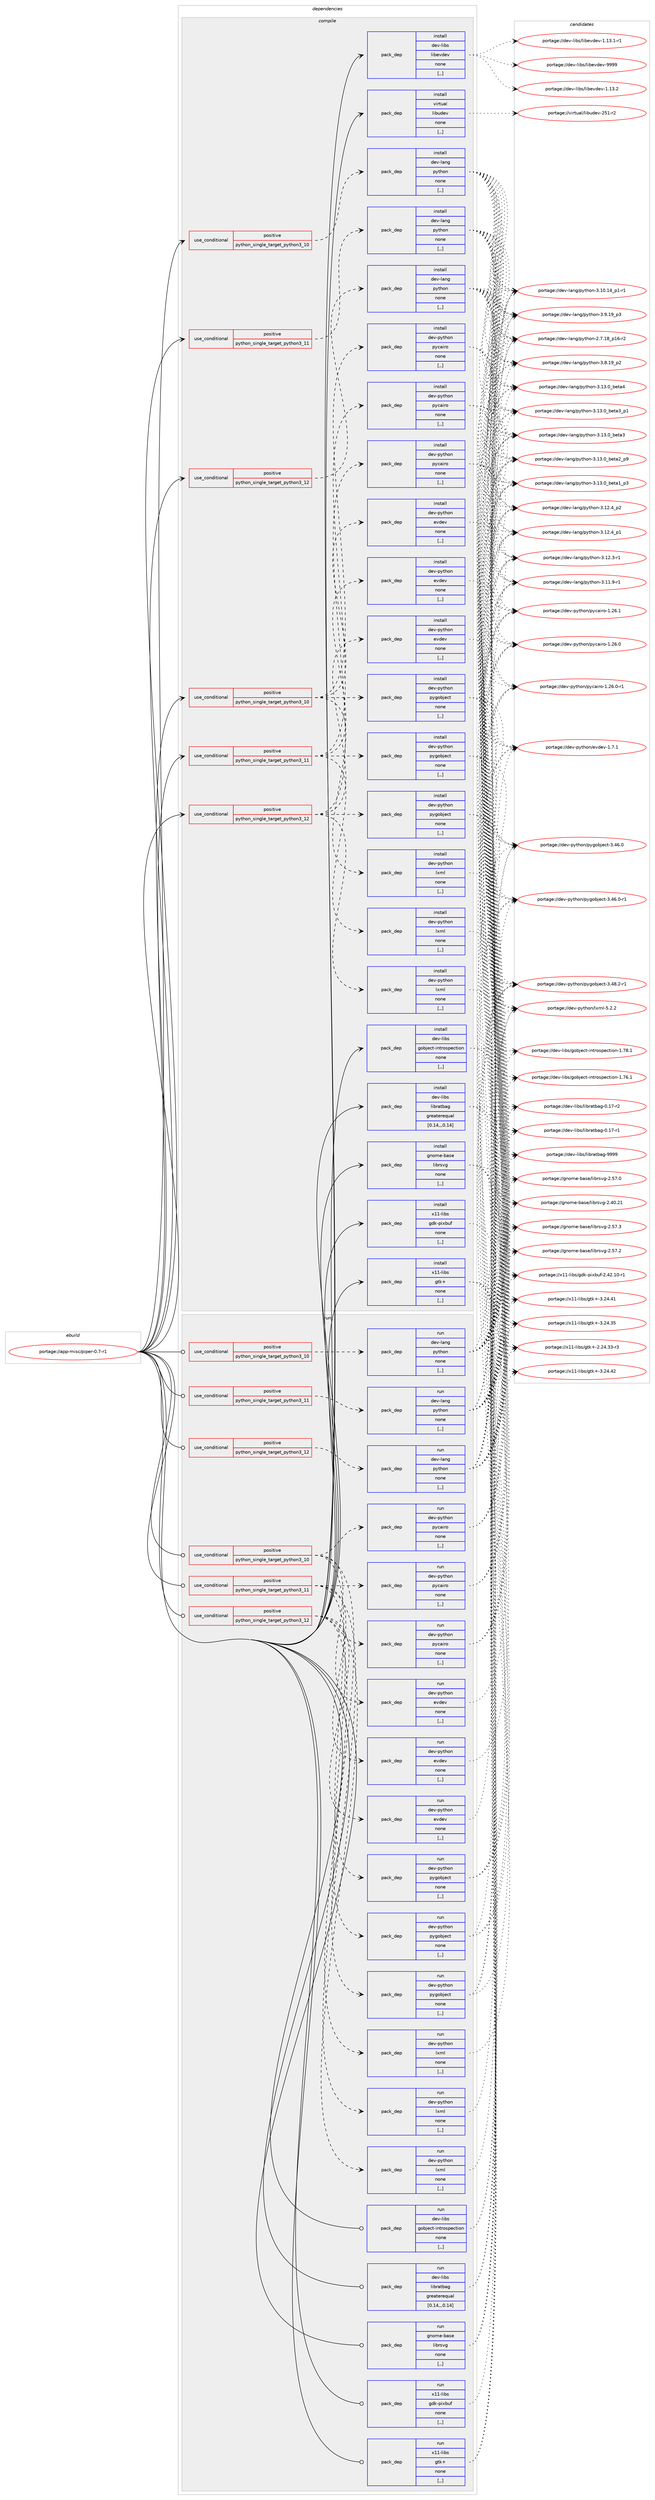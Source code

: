 digraph prolog {

# *************
# Graph options
# *************

newrank=true;
concentrate=true;
compound=true;
graph [rankdir=LR,fontname=Helvetica,fontsize=10,ranksep=1.5];#, ranksep=2.5, nodesep=0.2];
edge  [arrowhead=vee];
node  [fontname=Helvetica,fontsize=10];

# **********
# The ebuild
# **********

subgraph cluster_leftcol {
color=gray;
label=<<i>ebuild</i>>;
id [label="portage://app-misc/piper-0.7-r1", color=red, width=4, href="../app-misc/piper-0.7-r1.svg"];
}

# ****************
# The dependencies
# ****************

subgraph cluster_midcol {
color=gray;
label=<<i>dependencies</i>>;
subgraph cluster_compile {
fillcolor="#eeeeee";
style=filled;
label=<<i>compile</i>>;
subgraph cond12623 {
dependency43353 [label=<<TABLE BORDER="0" CELLBORDER="1" CELLSPACING="0" CELLPADDING="4"><TR><TD ROWSPAN="3" CELLPADDING="10">use_conditional</TD></TR><TR><TD>positive</TD></TR><TR><TD>python_single_target_python3_10</TD></TR></TABLE>>, shape=none, color=red];
subgraph pack30326 {
dependency43354 [label=<<TABLE BORDER="0" CELLBORDER="1" CELLSPACING="0" CELLPADDING="4" WIDTH="220"><TR><TD ROWSPAN="6" CELLPADDING="30">pack_dep</TD></TR><TR><TD WIDTH="110">install</TD></TR><TR><TD>dev-lang</TD></TR><TR><TD>python</TD></TR><TR><TD>none</TD></TR><TR><TD>[,,]</TD></TR></TABLE>>, shape=none, color=blue];
}
dependency43353:e -> dependency43354:w [weight=20,style="dashed",arrowhead="vee"];
}
id:e -> dependency43353:w [weight=20,style="solid",arrowhead="vee"];
subgraph cond12624 {
dependency43355 [label=<<TABLE BORDER="0" CELLBORDER="1" CELLSPACING="0" CELLPADDING="4"><TR><TD ROWSPAN="3" CELLPADDING="10">use_conditional</TD></TR><TR><TD>positive</TD></TR><TR><TD>python_single_target_python3_10</TD></TR></TABLE>>, shape=none, color=red];
subgraph pack30327 {
dependency43356 [label=<<TABLE BORDER="0" CELLBORDER="1" CELLSPACING="0" CELLPADDING="4" WIDTH="220"><TR><TD ROWSPAN="6" CELLPADDING="30">pack_dep</TD></TR><TR><TD WIDTH="110">install</TD></TR><TR><TD>dev-python</TD></TR><TR><TD>evdev</TD></TR><TR><TD>none</TD></TR><TR><TD>[,,]</TD></TR></TABLE>>, shape=none, color=blue];
}
dependency43355:e -> dependency43356:w [weight=20,style="dashed",arrowhead="vee"];
subgraph pack30328 {
dependency43357 [label=<<TABLE BORDER="0" CELLBORDER="1" CELLSPACING="0" CELLPADDING="4" WIDTH="220"><TR><TD ROWSPAN="6" CELLPADDING="30">pack_dep</TD></TR><TR><TD WIDTH="110">install</TD></TR><TR><TD>dev-python</TD></TR><TR><TD>lxml</TD></TR><TR><TD>none</TD></TR><TR><TD>[,,]</TD></TR></TABLE>>, shape=none, color=blue];
}
dependency43355:e -> dependency43357:w [weight=20,style="dashed",arrowhead="vee"];
subgraph pack30329 {
dependency43358 [label=<<TABLE BORDER="0" CELLBORDER="1" CELLSPACING="0" CELLPADDING="4" WIDTH="220"><TR><TD ROWSPAN="6" CELLPADDING="30">pack_dep</TD></TR><TR><TD WIDTH="110">install</TD></TR><TR><TD>dev-python</TD></TR><TR><TD>pycairo</TD></TR><TR><TD>none</TD></TR><TR><TD>[,,]</TD></TR></TABLE>>, shape=none, color=blue];
}
dependency43355:e -> dependency43358:w [weight=20,style="dashed",arrowhead="vee"];
subgraph pack30330 {
dependency43359 [label=<<TABLE BORDER="0" CELLBORDER="1" CELLSPACING="0" CELLPADDING="4" WIDTH="220"><TR><TD ROWSPAN="6" CELLPADDING="30">pack_dep</TD></TR><TR><TD WIDTH="110">install</TD></TR><TR><TD>dev-python</TD></TR><TR><TD>pygobject</TD></TR><TR><TD>none</TD></TR><TR><TD>[,,]</TD></TR></TABLE>>, shape=none, color=blue];
}
dependency43355:e -> dependency43359:w [weight=20,style="dashed",arrowhead="vee"];
}
id:e -> dependency43355:w [weight=20,style="solid",arrowhead="vee"];
subgraph cond12625 {
dependency43360 [label=<<TABLE BORDER="0" CELLBORDER="1" CELLSPACING="0" CELLPADDING="4"><TR><TD ROWSPAN="3" CELLPADDING="10">use_conditional</TD></TR><TR><TD>positive</TD></TR><TR><TD>python_single_target_python3_11</TD></TR></TABLE>>, shape=none, color=red];
subgraph pack30331 {
dependency43361 [label=<<TABLE BORDER="0" CELLBORDER="1" CELLSPACING="0" CELLPADDING="4" WIDTH="220"><TR><TD ROWSPAN="6" CELLPADDING="30">pack_dep</TD></TR><TR><TD WIDTH="110">install</TD></TR><TR><TD>dev-lang</TD></TR><TR><TD>python</TD></TR><TR><TD>none</TD></TR><TR><TD>[,,]</TD></TR></TABLE>>, shape=none, color=blue];
}
dependency43360:e -> dependency43361:w [weight=20,style="dashed",arrowhead="vee"];
}
id:e -> dependency43360:w [weight=20,style="solid",arrowhead="vee"];
subgraph cond12626 {
dependency43362 [label=<<TABLE BORDER="0" CELLBORDER="1" CELLSPACING="0" CELLPADDING="4"><TR><TD ROWSPAN="3" CELLPADDING="10">use_conditional</TD></TR><TR><TD>positive</TD></TR><TR><TD>python_single_target_python3_11</TD></TR></TABLE>>, shape=none, color=red];
subgraph pack30332 {
dependency43363 [label=<<TABLE BORDER="0" CELLBORDER="1" CELLSPACING="0" CELLPADDING="4" WIDTH="220"><TR><TD ROWSPAN="6" CELLPADDING="30">pack_dep</TD></TR><TR><TD WIDTH="110">install</TD></TR><TR><TD>dev-python</TD></TR><TR><TD>evdev</TD></TR><TR><TD>none</TD></TR><TR><TD>[,,]</TD></TR></TABLE>>, shape=none, color=blue];
}
dependency43362:e -> dependency43363:w [weight=20,style="dashed",arrowhead="vee"];
subgraph pack30333 {
dependency43364 [label=<<TABLE BORDER="0" CELLBORDER="1" CELLSPACING="0" CELLPADDING="4" WIDTH="220"><TR><TD ROWSPAN="6" CELLPADDING="30">pack_dep</TD></TR><TR><TD WIDTH="110">install</TD></TR><TR><TD>dev-python</TD></TR><TR><TD>lxml</TD></TR><TR><TD>none</TD></TR><TR><TD>[,,]</TD></TR></TABLE>>, shape=none, color=blue];
}
dependency43362:e -> dependency43364:w [weight=20,style="dashed",arrowhead="vee"];
subgraph pack30334 {
dependency43365 [label=<<TABLE BORDER="0" CELLBORDER="1" CELLSPACING="0" CELLPADDING="4" WIDTH="220"><TR><TD ROWSPAN="6" CELLPADDING="30">pack_dep</TD></TR><TR><TD WIDTH="110">install</TD></TR><TR><TD>dev-python</TD></TR><TR><TD>pycairo</TD></TR><TR><TD>none</TD></TR><TR><TD>[,,]</TD></TR></TABLE>>, shape=none, color=blue];
}
dependency43362:e -> dependency43365:w [weight=20,style="dashed",arrowhead="vee"];
subgraph pack30335 {
dependency43366 [label=<<TABLE BORDER="0" CELLBORDER="1" CELLSPACING="0" CELLPADDING="4" WIDTH="220"><TR><TD ROWSPAN="6" CELLPADDING="30">pack_dep</TD></TR><TR><TD WIDTH="110">install</TD></TR><TR><TD>dev-python</TD></TR><TR><TD>pygobject</TD></TR><TR><TD>none</TD></TR><TR><TD>[,,]</TD></TR></TABLE>>, shape=none, color=blue];
}
dependency43362:e -> dependency43366:w [weight=20,style="dashed",arrowhead="vee"];
}
id:e -> dependency43362:w [weight=20,style="solid",arrowhead="vee"];
subgraph cond12627 {
dependency43367 [label=<<TABLE BORDER="0" CELLBORDER="1" CELLSPACING="0" CELLPADDING="4"><TR><TD ROWSPAN="3" CELLPADDING="10">use_conditional</TD></TR><TR><TD>positive</TD></TR><TR><TD>python_single_target_python3_12</TD></TR></TABLE>>, shape=none, color=red];
subgraph pack30336 {
dependency43368 [label=<<TABLE BORDER="0" CELLBORDER="1" CELLSPACING="0" CELLPADDING="4" WIDTH="220"><TR><TD ROWSPAN="6" CELLPADDING="30">pack_dep</TD></TR><TR><TD WIDTH="110">install</TD></TR><TR><TD>dev-lang</TD></TR><TR><TD>python</TD></TR><TR><TD>none</TD></TR><TR><TD>[,,]</TD></TR></TABLE>>, shape=none, color=blue];
}
dependency43367:e -> dependency43368:w [weight=20,style="dashed",arrowhead="vee"];
}
id:e -> dependency43367:w [weight=20,style="solid",arrowhead="vee"];
subgraph cond12628 {
dependency43369 [label=<<TABLE BORDER="0" CELLBORDER="1" CELLSPACING="0" CELLPADDING="4"><TR><TD ROWSPAN="3" CELLPADDING="10">use_conditional</TD></TR><TR><TD>positive</TD></TR><TR><TD>python_single_target_python3_12</TD></TR></TABLE>>, shape=none, color=red];
subgraph pack30337 {
dependency43370 [label=<<TABLE BORDER="0" CELLBORDER="1" CELLSPACING="0" CELLPADDING="4" WIDTH="220"><TR><TD ROWSPAN="6" CELLPADDING="30">pack_dep</TD></TR><TR><TD WIDTH="110">install</TD></TR><TR><TD>dev-python</TD></TR><TR><TD>evdev</TD></TR><TR><TD>none</TD></TR><TR><TD>[,,]</TD></TR></TABLE>>, shape=none, color=blue];
}
dependency43369:e -> dependency43370:w [weight=20,style="dashed",arrowhead="vee"];
subgraph pack30338 {
dependency43371 [label=<<TABLE BORDER="0" CELLBORDER="1" CELLSPACING="0" CELLPADDING="4" WIDTH="220"><TR><TD ROWSPAN="6" CELLPADDING="30">pack_dep</TD></TR><TR><TD WIDTH="110">install</TD></TR><TR><TD>dev-python</TD></TR><TR><TD>lxml</TD></TR><TR><TD>none</TD></TR><TR><TD>[,,]</TD></TR></TABLE>>, shape=none, color=blue];
}
dependency43369:e -> dependency43371:w [weight=20,style="dashed",arrowhead="vee"];
subgraph pack30339 {
dependency43372 [label=<<TABLE BORDER="0" CELLBORDER="1" CELLSPACING="0" CELLPADDING="4" WIDTH="220"><TR><TD ROWSPAN="6" CELLPADDING="30">pack_dep</TD></TR><TR><TD WIDTH="110">install</TD></TR><TR><TD>dev-python</TD></TR><TR><TD>pycairo</TD></TR><TR><TD>none</TD></TR><TR><TD>[,,]</TD></TR></TABLE>>, shape=none, color=blue];
}
dependency43369:e -> dependency43372:w [weight=20,style="dashed",arrowhead="vee"];
subgraph pack30340 {
dependency43373 [label=<<TABLE BORDER="0" CELLBORDER="1" CELLSPACING="0" CELLPADDING="4" WIDTH="220"><TR><TD ROWSPAN="6" CELLPADDING="30">pack_dep</TD></TR><TR><TD WIDTH="110">install</TD></TR><TR><TD>dev-python</TD></TR><TR><TD>pygobject</TD></TR><TR><TD>none</TD></TR><TR><TD>[,,]</TD></TR></TABLE>>, shape=none, color=blue];
}
dependency43369:e -> dependency43373:w [weight=20,style="dashed",arrowhead="vee"];
}
id:e -> dependency43369:w [weight=20,style="solid",arrowhead="vee"];
subgraph pack30341 {
dependency43374 [label=<<TABLE BORDER="0" CELLBORDER="1" CELLSPACING="0" CELLPADDING="4" WIDTH="220"><TR><TD ROWSPAN="6" CELLPADDING="30">pack_dep</TD></TR><TR><TD WIDTH="110">install</TD></TR><TR><TD>dev-libs</TD></TR><TR><TD>gobject-introspection</TD></TR><TR><TD>none</TD></TR><TR><TD>[,,]</TD></TR></TABLE>>, shape=none, color=blue];
}
id:e -> dependency43374:w [weight=20,style="solid",arrowhead="vee"];
subgraph pack30342 {
dependency43375 [label=<<TABLE BORDER="0" CELLBORDER="1" CELLSPACING="0" CELLPADDING="4" WIDTH="220"><TR><TD ROWSPAN="6" CELLPADDING="30">pack_dep</TD></TR><TR><TD WIDTH="110">install</TD></TR><TR><TD>dev-libs</TD></TR><TR><TD>libevdev</TD></TR><TR><TD>none</TD></TR><TR><TD>[,,]</TD></TR></TABLE>>, shape=none, color=blue];
}
id:e -> dependency43375:w [weight=20,style="solid",arrowhead="vee"];
subgraph pack30343 {
dependency43376 [label=<<TABLE BORDER="0" CELLBORDER="1" CELLSPACING="0" CELLPADDING="4" WIDTH="220"><TR><TD ROWSPAN="6" CELLPADDING="30">pack_dep</TD></TR><TR><TD WIDTH="110">install</TD></TR><TR><TD>dev-libs</TD></TR><TR><TD>libratbag</TD></TR><TR><TD>greaterequal</TD></TR><TR><TD>[0.14,,,0.14]</TD></TR></TABLE>>, shape=none, color=blue];
}
id:e -> dependency43376:w [weight=20,style="solid",arrowhead="vee"];
subgraph pack30344 {
dependency43377 [label=<<TABLE BORDER="0" CELLBORDER="1" CELLSPACING="0" CELLPADDING="4" WIDTH="220"><TR><TD ROWSPAN="6" CELLPADDING="30">pack_dep</TD></TR><TR><TD WIDTH="110">install</TD></TR><TR><TD>gnome-base</TD></TR><TR><TD>librsvg</TD></TR><TR><TD>none</TD></TR><TR><TD>[,,]</TD></TR></TABLE>>, shape=none, color=blue];
}
id:e -> dependency43377:w [weight=20,style="solid",arrowhead="vee"];
subgraph pack30345 {
dependency43378 [label=<<TABLE BORDER="0" CELLBORDER="1" CELLSPACING="0" CELLPADDING="4" WIDTH="220"><TR><TD ROWSPAN="6" CELLPADDING="30">pack_dep</TD></TR><TR><TD WIDTH="110">install</TD></TR><TR><TD>virtual</TD></TR><TR><TD>libudev</TD></TR><TR><TD>none</TD></TR><TR><TD>[,,]</TD></TR></TABLE>>, shape=none, color=blue];
}
id:e -> dependency43378:w [weight=20,style="solid",arrowhead="vee"];
subgraph pack30346 {
dependency43379 [label=<<TABLE BORDER="0" CELLBORDER="1" CELLSPACING="0" CELLPADDING="4" WIDTH="220"><TR><TD ROWSPAN="6" CELLPADDING="30">pack_dep</TD></TR><TR><TD WIDTH="110">install</TD></TR><TR><TD>x11-libs</TD></TR><TR><TD>gdk-pixbuf</TD></TR><TR><TD>none</TD></TR><TR><TD>[,,]</TD></TR></TABLE>>, shape=none, color=blue];
}
id:e -> dependency43379:w [weight=20,style="solid",arrowhead="vee"];
subgraph pack30347 {
dependency43380 [label=<<TABLE BORDER="0" CELLBORDER="1" CELLSPACING="0" CELLPADDING="4" WIDTH="220"><TR><TD ROWSPAN="6" CELLPADDING="30">pack_dep</TD></TR><TR><TD WIDTH="110">install</TD></TR><TR><TD>x11-libs</TD></TR><TR><TD>gtk+</TD></TR><TR><TD>none</TD></TR><TR><TD>[,,]</TD></TR></TABLE>>, shape=none, color=blue];
}
id:e -> dependency43380:w [weight=20,style="solid",arrowhead="vee"];
}
subgraph cluster_compileandrun {
fillcolor="#eeeeee";
style=filled;
label=<<i>compile and run</i>>;
}
subgraph cluster_run {
fillcolor="#eeeeee";
style=filled;
label=<<i>run</i>>;
subgraph cond12629 {
dependency43381 [label=<<TABLE BORDER="0" CELLBORDER="1" CELLSPACING="0" CELLPADDING="4"><TR><TD ROWSPAN="3" CELLPADDING="10">use_conditional</TD></TR><TR><TD>positive</TD></TR><TR><TD>python_single_target_python3_10</TD></TR></TABLE>>, shape=none, color=red];
subgraph pack30348 {
dependency43382 [label=<<TABLE BORDER="0" CELLBORDER="1" CELLSPACING="0" CELLPADDING="4" WIDTH="220"><TR><TD ROWSPAN="6" CELLPADDING="30">pack_dep</TD></TR><TR><TD WIDTH="110">run</TD></TR><TR><TD>dev-lang</TD></TR><TR><TD>python</TD></TR><TR><TD>none</TD></TR><TR><TD>[,,]</TD></TR></TABLE>>, shape=none, color=blue];
}
dependency43381:e -> dependency43382:w [weight=20,style="dashed",arrowhead="vee"];
}
id:e -> dependency43381:w [weight=20,style="solid",arrowhead="odot"];
subgraph cond12630 {
dependency43383 [label=<<TABLE BORDER="0" CELLBORDER="1" CELLSPACING="0" CELLPADDING="4"><TR><TD ROWSPAN="3" CELLPADDING="10">use_conditional</TD></TR><TR><TD>positive</TD></TR><TR><TD>python_single_target_python3_10</TD></TR></TABLE>>, shape=none, color=red];
subgraph pack30349 {
dependency43384 [label=<<TABLE BORDER="0" CELLBORDER="1" CELLSPACING="0" CELLPADDING="4" WIDTH="220"><TR><TD ROWSPAN="6" CELLPADDING="30">pack_dep</TD></TR><TR><TD WIDTH="110">run</TD></TR><TR><TD>dev-python</TD></TR><TR><TD>evdev</TD></TR><TR><TD>none</TD></TR><TR><TD>[,,]</TD></TR></TABLE>>, shape=none, color=blue];
}
dependency43383:e -> dependency43384:w [weight=20,style="dashed",arrowhead="vee"];
subgraph pack30350 {
dependency43385 [label=<<TABLE BORDER="0" CELLBORDER="1" CELLSPACING="0" CELLPADDING="4" WIDTH="220"><TR><TD ROWSPAN="6" CELLPADDING="30">pack_dep</TD></TR><TR><TD WIDTH="110">run</TD></TR><TR><TD>dev-python</TD></TR><TR><TD>lxml</TD></TR><TR><TD>none</TD></TR><TR><TD>[,,]</TD></TR></TABLE>>, shape=none, color=blue];
}
dependency43383:e -> dependency43385:w [weight=20,style="dashed",arrowhead="vee"];
subgraph pack30351 {
dependency43386 [label=<<TABLE BORDER="0" CELLBORDER="1" CELLSPACING="0" CELLPADDING="4" WIDTH="220"><TR><TD ROWSPAN="6" CELLPADDING="30">pack_dep</TD></TR><TR><TD WIDTH="110">run</TD></TR><TR><TD>dev-python</TD></TR><TR><TD>pycairo</TD></TR><TR><TD>none</TD></TR><TR><TD>[,,]</TD></TR></TABLE>>, shape=none, color=blue];
}
dependency43383:e -> dependency43386:w [weight=20,style="dashed",arrowhead="vee"];
subgraph pack30352 {
dependency43387 [label=<<TABLE BORDER="0" CELLBORDER="1" CELLSPACING="0" CELLPADDING="4" WIDTH="220"><TR><TD ROWSPAN="6" CELLPADDING="30">pack_dep</TD></TR><TR><TD WIDTH="110">run</TD></TR><TR><TD>dev-python</TD></TR><TR><TD>pygobject</TD></TR><TR><TD>none</TD></TR><TR><TD>[,,]</TD></TR></TABLE>>, shape=none, color=blue];
}
dependency43383:e -> dependency43387:w [weight=20,style="dashed",arrowhead="vee"];
}
id:e -> dependency43383:w [weight=20,style="solid",arrowhead="odot"];
subgraph cond12631 {
dependency43388 [label=<<TABLE BORDER="0" CELLBORDER="1" CELLSPACING="0" CELLPADDING="4"><TR><TD ROWSPAN="3" CELLPADDING="10">use_conditional</TD></TR><TR><TD>positive</TD></TR><TR><TD>python_single_target_python3_11</TD></TR></TABLE>>, shape=none, color=red];
subgraph pack30353 {
dependency43389 [label=<<TABLE BORDER="0" CELLBORDER="1" CELLSPACING="0" CELLPADDING="4" WIDTH="220"><TR><TD ROWSPAN="6" CELLPADDING="30">pack_dep</TD></TR><TR><TD WIDTH="110">run</TD></TR><TR><TD>dev-lang</TD></TR><TR><TD>python</TD></TR><TR><TD>none</TD></TR><TR><TD>[,,]</TD></TR></TABLE>>, shape=none, color=blue];
}
dependency43388:e -> dependency43389:w [weight=20,style="dashed",arrowhead="vee"];
}
id:e -> dependency43388:w [weight=20,style="solid",arrowhead="odot"];
subgraph cond12632 {
dependency43390 [label=<<TABLE BORDER="0" CELLBORDER="1" CELLSPACING="0" CELLPADDING="4"><TR><TD ROWSPAN="3" CELLPADDING="10">use_conditional</TD></TR><TR><TD>positive</TD></TR><TR><TD>python_single_target_python3_11</TD></TR></TABLE>>, shape=none, color=red];
subgraph pack30354 {
dependency43391 [label=<<TABLE BORDER="0" CELLBORDER="1" CELLSPACING="0" CELLPADDING="4" WIDTH="220"><TR><TD ROWSPAN="6" CELLPADDING="30">pack_dep</TD></TR><TR><TD WIDTH="110">run</TD></TR><TR><TD>dev-python</TD></TR><TR><TD>evdev</TD></TR><TR><TD>none</TD></TR><TR><TD>[,,]</TD></TR></TABLE>>, shape=none, color=blue];
}
dependency43390:e -> dependency43391:w [weight=20,style="dashed",arrowhead="vee"];
subgraph pack30355 {
dependency43392 [label=<<TABLE BORDER="0" CELLBORDER="1" CELLSPACING="0" CELLPADDING="4" WIDTH="220"><TR><TD ROWSPAN="6" CELLPADDING="30">pack_dep</TD></TR><TR><TD WIDTH="110">run</TD></TR><TR><TD>dev-python</TD></TR><TR><TD>lxml</TD></TR><TR><TD>none</TD></TR><TR><TD>[,,]</TD></TR></TABLE>>, shape=none, color=blue];
}
dependency43390:e -> dependency43392:w [weight=20,style="dashed",arrowhead="vee"];
subgraph pack30356 {
dependency43393 [label=<<TABLE BORDER="0" CELLBORDER="1" CELLSPACING="0" CELLPADDING="4" WIDTH="220"><TR><TD ROWSPAN="6" CELLPADDING="30">pack_dep</TD></TR><TR><TD WIDTH="110">run</TD></TR><TR><TD>dev-python</TD></TR><TR><TD>pycairo</TD></TR><TR><TD>none</TD></TR><TR><TD>[,,]</TD></TR></TABLE>>, shape=none, color=blue];
}
dependency43390:e -> dependency43393:w [weight=20,style="dashed",arrowhead="vee"];
subgraph pack30357 {
dependency43394 [label=<<TABLE BORDER="0" CELLBORDER="1" CELLSPACING="0" CELLPADDING="4" WIDTH="220"><TR><TD ROWSPAN="6" CELLPADDING="30">pack_dep</TD></TR><TR><TD WIDTH="110">run</TD></TR><TR><TD>dev-python</TD></TR><TR><TD>pygobject</TD></TR><TR><TD>none</TD></TR><TR><TD>[,,]</TD></TR></TABLE>>, shape=none, color=blue];
}
dependency43390:e -> dependency43394:w [weight=20,style="dashed",arrowhead="vee"];
}
id:e -> dependency43390:w [weight=20,style="solid",arrowhead="odot"];
subgraph cond12633 {
dependency43395 [label=<<TABLE BORDER="0" CELLBORDER="1" CELLSPACING="0" CELLPADDING="4"><TR><TD ROWSPAN="3" CELLPADDING="10">use_conditional</TD></TR><TR><TD>positive</TD></TR><TR><TD>python_single_target_python3_12</TD></TR></TABLE>>, shape=none, color=red];
subgraph pack30358 {
dependency43396 [label=<<TABLE BORDER="0" CELLBORDER="1" CELLSPACING="0" CELLPADDING="4" WIDTH="220"><TR><TD ROWSPAN="6" CELLPADDING="30">pack_dep</TD></TR><TR><TD WIDTH="110">run</TD></TR><TR><TD>dev-lang</TD></TR><TR><TD>python</TD></TR><TR><TD>none</TD></TR><TR><TD>[,,]</TD></TR></TABLE>>, shape=none, color=blue];
}
dependency43395:e -> dependency43396:w [weight=20,style="dashed",arrowhead="vee"];
}
id:e -> dependency43395:w [weight=20,style="solid",arrowhead="odot"];
subgraph cond12634 {
dependency43397 [label=<<TABLE BORDER="0" CELLBORDER="1" CELLSPACING="0" CELLPADDING="4"><TR><TD ROWSPAN="3" CELLPADDING="10">use_conditional</TD></TR><TR><TD>positive</TD></TR><TR><TD>python_single_target_python3_12</TD></TR></TABLE>>, shape=none, color=red];
subgraph pack30359 {
dependency43398 [label=<<TABLE BORDER="0" CELLBORDER="1" CELLSPACING="0" CELLPADDING="4" WIDTH="220"><TR><TD ROWSPAN="6" CELLPADDING="30">pack_dep</TD></TR><TR><TD WIDTH="110">run</TD></TR><TR><TD>dev-python</TD></TR><TR><TD>evdev</TD></TR><TR><TD>none</TD></TR><TR><TD>[,,]</TD></TR></TABLE>>, shape=none, color=blue];
}
dependency43397:e -> dependency43398:w [weight=20,style="dashed",arrowhead="vee"];
subgraph pack30360 {
dependency43399 [label=<<TABLE BORDER="0" CELLBORDER="1" CELLSPACING="0" CELLPADDING="4" WIDTH="220"><TR><TD ROWSPAN="6" CELLPADDING="30">pack_dep</TD></TR><TR><TD WIDTH="110">run</TD></TR><TR><TD>dev-python</TD></TR><TR><TD>lxml</TD></TR><TR><TD>none</TD></TR><TR><TD>[,,]</TD></TR></TABLE>>, shape=none, color=blue];
}
dependency43397:e -> dependency43399:w [weight=20,style="dashed",arrowhead="vee"];
subgraph pack30361 {
dependency43400 [label=<<TABLE BORDER="0" CELLBORDER="1" CELLSPACING="0" CELLPADDING="4" WIDTH="220"><TR><TD ROWSPAN="6" CELLPADDING="30">pack_dep</TD></TR><TR><TD WIDTH="110">run</TD></TR><TR><TD>dev-python</TD></TR><TR><TD>pycairo</TD></TR><TR><TD>none</TD></TR><TR><TD>[,,]</TD></TR></TABLE>>, shape=none, color=blue];
}
dependency43397:e -> dependency43400:w [weight=20,style="dashed",arrowhead="vee"];
subgraph pack30362 {
dependency43401 [label=<<TABLE BORDER="0" CELLBORDER="1" CELLSPACING="0" CELLPADDING="4" WIDTH="220"><TR><TD ROWSPAN="6" CELLPADDING="30">pack_dep</TD></TR><TR><TD WIDTH="110">run</TD></TR><TR><TD>dev-python</TD></TR><TR><TD>pygobject</TD></TR><TR><TD>none</TD></TR><TR><TD>[,,]</TD></TR></TABLE>>, shape=none, color=blue];
}
dependency43397:e -> dependency43401:w [weight=20,style="dashed",arrowhead="vee"];
}
id:e -> dependency43397:w [weight=20,style="solid",arrowhead="odot"];
subgraph pack30363 {
dependency43402 [label=<<TABLE BORDER="0" CELLBORDER="1" CELLSPACING="0" CELLPADDING="4" WIDTH="220"><TR><TD ROWSPAN="6" CELLPADDING="30">pack_dep</TD></TR><TR><TD WIDTH="110">run</TD></TR><TR><TD>dev-libs</TD></TR><TR><TD>gobject-introspection</TD></TR><TR><TD>none</TD></TR><TR><TD>[,,]</TD></TR></TABLE>>, shape=none, color=blue];
}
id:e -> dependency43402:w [weight=20,style="solid",arrowhead="odot"];
subgraph pack30364 {
dependency43403 [label=<<TABLE BORDER="0" CELLBORDER="1" CELLSPACING="0" CELLPADDING="4" WIDTH="220"><TR><TD ROWSPAN="6" CELLPADDING="30">pack_dep</TD></TR><TR><TD WIDTH="110">run</TD></TR><TR><TD>dev-libs</TD></TR><TR><TD>libratbag</TD></TR><TR><TD>greaterequal</TD></TR><TR><TD>[0.14,,,0.14]</TD></TR></TABLE>>, shape=none, color=blue];
}
id:e -> dependency43403:w [weight=20,style="solid",arrowhead="odot"];
subgraph pack30365 {
dependency43404 [label=<<TABLE BORDER="0" CELLBORDER="1" CELLSPACING="0" CELLPADDING="4" WIDTH="220"><TR><TD ROWSPAN="6" CELLPADDING="30">pack_dep</TD></TR><TR><TD WIDTH="110">run</TD></TR><TR><TD>gnome-base</TD></TR><TR><TD>librsvg</TD></TR><TR><TD>none</TD></TR><TR><TD>[,,]</TD></TR></TABLE>>, shape=none, color=blue];
}
id:e -> dependency43404:w [weight=20,style="solid",arrowhead="odot"];
subgraph pack30366 {
dependency43405 [label=<<TABLE BORDER="0" CELLBORDER="1" CELLSPACING="0" CELLPADDING="4" WIDTH="220"><TR><TD ROWSPAN="6" CELLPADDING="30">pack_dep</TD></TR><TR><TD WIDTH="110">run</TD></TR><TR><TD>x11-libs</TD></TR><TR><TD>gdk-pixbuf</TD></TR><TR><TD>none</TD></TR><TR><TD>[,,]</TD></TR></TABLE>>, shape=none, color=blue];
}
id:e -> dependency43405:w [weight=20,style="solid",arrowhead="odot"];
subgraph pack30367 {
dependency43406 [label=<<TABLE BORDER="0" CELLBORDER="1" CELLSPACING="0" CELLPADDING="4" WIDTH="220"><TR><TD ROWSPAN="6" CELLPADDING="30">pack_dep</TD></TR><TR><TD WIDTH="110">run</TD></TR><TR><TD>x11-libs</TD></TR><TR><TD>gtk+</TD></TR><TR><TD>none</TD></TR><TR><TD>[,,]</TD></TR></TABLE>>, shape=none, color=blue];
}
id:e -> dependency43406:w [weight=20,style="solid",arrowhead="odot"];
}
}

# **************
# The candidates
# **************

subgraph cluster_choices {
rank=same;
color=gray;
label=<<i>candidates</i>>;

subgraph choice30326 {
color=black;
nodesep=1;
choice1001011184510897110103471121211161041111104551464951464895981011169752 [label="portage://dev-lang/python-3.13.0_beta4", color=red, width=4,href="../dev-lang/python-3.13.0_beta4.svg"];
choice10010111845108971101034711212111610411111045514649514648959810111697519511249 [label="portage://dev-lang/python-3.13.0_beta3_p1", color=red, width=4,href="../dev-lang/python-3.13.0_beta3_p1.svg"];
choice1001011184510897110103471121211161041111104551464951464895981011169751 [label="portage://dev-lang/python-3.13.0_beta3", color=red, width=4,href="../dev-lang/python-3.13.0_beta3.svg"];
choice10010111845108971101034711212111610411111045514649514648959810111697509511257 [label="portage://dev-lang/python-3.13.0_beta2_p9", color=red, width=4,href="../dev-lang/python-3.13.0_beta2_p9.svg"];
choice10010111845108971101034711212111610411111045514649514648959810111697499511251 [label="portage://dev-lang/python-3.13.0_beta1_p3", color=red, width=4,href="../dev-lang/python-3.13.0_beta1_p3.svg"];
choice100101118451089711010347112121116104111110455146495046529511250 [label="portage://dev-lang/python-3.12.4_p2", color=red, width=4,href="../dev-lang/python-3.12.4_p2.svg"];
choice100101118451089711010347112121116104111110455146495046529511249 [label="portage://dev-lang/python-3.12.4_p1", color=red, width=4,href="../dev-lang/python-3.12.4_p1.svg"];
choice100101118451089711010347112121116104111110455146495046514511449 [label="portage://dev-lang/python-3.12.3-r1", color=red, width=4,href="../dev-lang/python-3.12.3-r1.svg"];
choice100101118451089711010347112121116104111110455146494946574511449 [label="portage://dev-lang/python-3.11.9-r1", color=red, width=4,href="../dev-lang/python-3.11.9-r1.svg"];
choice100101118451089711010347112121116104111110455146494846495295112494511449 [label="portage://dev-lang/python-3.10.14_p1-r1", color=red, width=4,href="../dev-lang/python-3.10.14_p1-r1.svg"];
choice100101118451089711010347112121116104111110455146574649579511251 [label="portage://dev-lang/python-3.9.19_p3", color=red, width=4,href="../dev-lang/python-3.9.19_p3.svg"];
choice100101118451089711010347112121116104111110455146564649579511250 [label="portage://dev-lang/python-3.8.19_p2", color=red, width=4,href="../dev-lang/python-3.8.19_p2.svg"];
choice100101118451089711010347112121116104111110455046554649569511249544511450 [label="portage://dev-lang/python-2.7.18_p16-r2", color=red, width=4,href="../dev-lang/python-2.7.18_p16-r2.svg"];
dependency43354:e -> choice1001011184510897110103471121211161041111104551464951464895981011169752:w [style=dotted,weight="100"];
dependency43354:e -> choice10010111845108971101034711212111610411111045514649514648959810111697519511249:w [style=dotted,weight="100"];
dependency43354:e -> choice1001011184510897110103471121211161041111104551464951464895981011169751:w [style=dotted,weight="100"];
dependency43354:e -> choice10010111845108971101034711212111610411111045514649514648959810111697509511257:w [style=dotted,weight="100"];
dependency43354:e -> choice10010111845108971101034711212111610411111045514649514648959810111697499511251:w [style=dotted,weight="100"];
dependency43354:e -> choice100101118451089711010347112121116104111110455146495046529511250:w [style=dotted,weight="100"];
dependency43354:e -> choice100101118451089711010347112121116104111110455146495046529511249:w [style=dotted,weight="100"];
dependency43354:e -> choice100101118451089711010347112121116104111110455146495046514511449:w [style=dotted,weight="100"];
dependency43354:e -> choice100101118451089711010347112121116104111110455146494946574511449:w [style=dotted,weight="100"];
dependency43354:e -> choice100101118451089711010347112121116104111110455146494846495295112494511449:w [style=dotted,weight="100"];
dependency43354:e -> choice100101118451089711010347112121116104111110455146574649579511251:w [style=dotted,weight="100"];
dependency43354:e -> choice100101118451089711010347112121116104111110455146564649579511250:w [style=dotted,weight="100"];
dependency43354:e -> choice100101118451089711010347112121116104111110455046554649569511249544511450:w [style=dotted,weight="100"];
}
subgraph choice30327 {
color=black;
nodesep=1;
choice1001011184511212111610411111047101118100101118454946554649 [label="portage://dev-python/evdev-1.7.1", color=red, width=4,href="../dev-python/evdev-1.7.1.svg"];
dependency43356:e -> choice1001011184511212111610411111047101118100101118454946554649:w [style=dotted,weight="100"];
}
subgraph choice30328 {
color=black;
nodesep=1;
choice1001011184511212111610411111047108120109108455346504650 [label="portage://dev-python/lxml-5.2.2", color=red, width=4,href="../dev-python/lxml-5.2.2.svg"];
dependency43357:e -> choice1001011184511212111610411111047108120109108455346504650:w [style=dotted,weight="100"];
}
subgraph choice30329 {
color=black;
nodesep=1;
choice1001011184511212111610411111047112121999710511411145494650544649 [label="portage://dev-python/pycairo-1.26.1", color=red, width=4,href="../dev-python/pycairo-1.26.1.svg"];
choice10010111845112121116104111110471121219997105114111454946505446484511449 [label="portage://dev-python/pycairo-1.26.0-r1", color=red, width=4,href="../dev-python/pycairo-1.26.0-r1.svg"];
choice1001011184511212111610411111047112121999710511411145494650544648 [label="portage://dev-python/pycairo-1.26.0", color=red, width=4,href="../dev-python/pycairo-1.26.0.svg"];
dependency43358:e -> choice1001011184511212111610411111047112121999710511411145494650544649:w [style=dotted,weight="100"];
dependency43358:e -> choice10010111845112121116104111110471121219997105114111454946505446484511449:w [style=dotted,weight="100"];
dependency43358:e -> choice1001011184511212111610411111047112121999710511411145494650544648:w [style=dotted,weight="100"];
}
subgraph choice30330 {
color=black;
nodesep=1;
choice10010111845112121116104111110471121211031119810610199116455146525646504511449 [label="portage://dev-python/pygobject-3.48.2-r1", color=red, width=4,href="../dev-python/pygobject-3.48.2-r1.svg"];
choice10010111845112121116104111110471121211031119810610199116455146525446484511449 [label="portage://dev-python/pygobject-3.46.0-r1", color=red, width=4,href="../dev-python/pygobject-3.46.0-r1.svg"];
choice1001011184511212111610411111047112121103111981061019911645514652544648 [label="portage://dev-python/pygobject-3.46.0", color=red, width=4,href="../dev-python/pygobject-3.46.0.svg"];
dependency43359:e -> choice10010111845112121116104111110471121211031119810610199116455146525646504511449:w [style=dotted,weight="100"];
dependency43359:e -> choice10010111845112121116104111110471121211031119810610199116455146525446484511449:w [style=dotted,weight="100"];
dependency43359:e -> choice1001011184511212111610411111047112121103111981061019911645514652544648:w [style=dotted,weight="100"];
}
subgraph choice30331 {
color=black;
nodesep=1;
choice1001011184510897110103471121211161041111104551464951464895981011169752 [label="portage://dev-lang/python-3.13.0_beta4", color=red, width=4,href="../dev-lang/python-3.13.0_beta4.svg"];
choice10010111845108971101034711212111610411111045514649514648959810111697519511249 [label="portage://dev-lang/python-3.13.0_beta3_p1", color=red, width=4,href="../dev-lang/python-3.13.0_beta3_p1.svg"];
choice1001011184510897110103471121211161041111104551464951464895981011169751 [label="portage://dev-lang/python-3.13.0_beta3", color=red, width=4,href="../dev-lang/python-3.13.0_beta3.svg"];
choice10010111845108971101034711212111610411111045514649514648959810111697509511257 [label="portage://dev-lang/python-3.13.0_beta2_p9", color=red, width=4,href="../dev-lang/python-3.13.0_beta2_p9.svg"];
choice10010111845108971101034711212111610411111045514649514648959810111697499511251 [label="portage://dev-lang/python-3.13.0_beta1_p3", color=red, width=4,href="../dev-lang/python-3.13.0_beta1_p3.svg"];
choice100101118451089711010347112121116104111110455146495046529511250 [label="portage://dev-lang/python-3.12.4_p2", color=red, width=4,href="../dev-lang/python-3.12.4_p2.svg"];
choice100101118451089711010347112121116104111110455146495046529511249 [label="portage://dev-lang/python-3.12.4_p1", color=red, width=4,href="../dev-lang/python-3.12.4_p1.svg"];
choice100101118451089711010347112121116104111110455146495046514511449 [label="portage://dev-lang/python-3.12.3-r1", color=red, width=4,href="../dev-lang/python-3.12.3-r1.svg"];
choice100101118451089711010347112121116104111110455146494946574511449 [label="portage://dev-lang/python-3.11.9-r1", color=red, width=4,href="../dev-lang/python-3.11.9-r1.svg"];
choice100101118451089711010347112121116104111110455146494846495295112494511449 [label="portage://dev-lang/python-3.10.14_p1-r1", color=red, width=4,href="../dev-lang/python-3.10.14_p1-r1.svg"];
choice100101118451089711010347112121116104111110455146574649579511251 [label="portage://dev-lang/python-3.9.19_p3", color=red, width=4,href="../dev-lang/python-3.9.19_p3.svg"];
choice100101118451089711010347112121116104111110455146564649579511250 [label="portage://dev-lang/python-3.8.19_p2", color=red, width=4,href="../dev-lang/python-3.8.19_p2.svg"];
choice100101118451089711010347112121116104111110455046554649569511249544511450 [label="portage://dev-lang/python-2.7.18_p16-r2", color=red, width=4,href="../dev-lang/python-2.7.18_p16-r2.svg"];
dependency43361:e -> choice1001011184510897110103471121211161041111104551464951464895981011169752:w [style=dotted,weight="100"];
dependency43361:e -> choice10010111845108971101034711212111610411111045514649514648959810111697519511249:w [style=dotted,weight="100"];
dependency43361:e -> choice1001011184510897110103471121211161041111104551464951464895981011169751:w [style=dotted,weight="100"];
dependency43361:e -> choice10010111845108971101034711212111610411111045514649514648959810111697509511257:w [style=dotted,weight="100"];
dependency43361:e -> choice10010111845108971101034711212111610411111045514649514648959810111697499511251:w [style=dotted,weight="100"];
dependency43361:e -> choice100101118451089711010347112121116104111110455146495046529511250:w [style=dotted,weight="100"];
dependency43361:e -> choice100101118451089711010347112121116104111110455146495046529511249:w [style=dotted,weight="100"];
dependency43361:e -> choice100101118451089711010347112121116104111110455146495046514511449:w [style=dotted,weight="100"];
dependency43361:e -> choice100101118451089711010347112121116104111110455146494946574511449:w [style=dotted,weight="100"];
dependency43361:e -> choice100101118451089711010347112121116104111110455146494846495295112494511449:w [style=dotted,weight="100"];
dependency43361:e -> choice100101118451089711010347112121116104111110455146574649579511251:w [style=dotted,weight="100"];
dependency43361:e -> choice100101118451089711010347112121116104111110455146564649579511250:w [style=dotted,weight="100"];
dependency43361:e -> choice100101118451089711010347112121116104111110455046554649569511249544511450:w [style=dotted,weight="100"];
}
subgraph choice30332 {
color=black;
nodesep=1;
choice1001011184511212111610411111047101118100101118454946554649 [label="portage://dev-python/evdev-1.7.1", color=red, width=4,href="../dev-python/evdev-1.7.1.svg"];
dependency43363:e -> choice1001011184511212111610411111047101118100101118454946554649:w [style=dotted,weight="100"];
}
subgraph choice30333 {
color=black;
nodesep=1;
choice1001011184511212111610411111047108120109108455346504650 [label="portage://dev-python/lxml-5.2.2", color=red, width=4,href="../dev-python/lxml-5.2.2.svg"];
dependency43364:e -> choice1001011184511212111610411111047108120109108455346504650:w [style=dotted,weight="100"];
}
subgraph choice30334 {
color=black;
nodesep=1;
choice1001011184511212111610411111047112121999710511411145494650544649 [label="portage://dev-python/pycairo-1.26.1", color=red, width=4,href="../dev-python/pycairo-1.26.1.svg"];
choice10010111845112121116104111110471121219997105114111454946505446484511449 [label="portage://dev-python/pycairo-1.26.0-r1", color=red, width=4,href="../dev-python/pycairo-1.26.0-r1.svg"];
choice1001011184511212111610411111047112121999710511411145494650544648 [label="portage://dev-python/pycairo-1.26.0", color=red, width=4,href="../dev-python/pycairo-1.26.0.svg"];
dependency43365:e -> choice1001011184511212111610411111047112121999710511411145494650544649:w [style=dotted,weight="100"];
dependency43365:e -> choice10010111845112121116104111110471121219997105114111454946505446484511449:w [style=dotted,weight="100"];
dependency43365:e -> choice1001011184511212111610411111047112121999710511411145494650544648:w [style=dotted,weight="100"];
}
subgraph choice30335 {
color=black;
nodesep=1;
choice10010111845112121116104111110471121211031119810610199116455146525646504511449 [label="portage://dev-python/pygobject-3.48.2-r1", color=red, width=4,href="../dev-python/pygobject-3.48.2-r1.svg"];
choice10010111845112121116104111110471121211031119810610199116455146525446484511449 [label="portage://dev-python/pygobject-3.46.0-r1", color=red, width=4,href="../dev-python/pygobject-3.46.0-r1.svg"];
choice1001011184511212111610411111047112121103111981061019911645514652544648 [label="portage://dev-python/pygobject-3.46.0", color=red, width=4,href="../dev-python/pygobject-3.46.0.svg"];
dependency43366:e -> choice10010111845112121116104111110471121211031119810610199116455146525646504511449:w [style=dotted,weight="100"];
dependency43366:e -> choice10010111845112121116104111110471121211031119810610199116455146525446484511449:w [style=dotted,weight="100"];
dependency43366:e -> choice1001011184511212111610411111047112121103111981061019911645514652544648:w [style=dotted,weight="100"];
}
subgraph choice30336 {
color=black;
nodesep=1;
choice1001011184510897110103471121211161041111104551464951464895981011169752 [label="portage://dev-lang/python-3.13.0_beta4", color=red, width=4,href="../dev-lang/python-3.13.0_beta4.svg"];
choice10010111845108971101034711212111610411111045514649514648959810111697519511249 [label="portage://dev-lang/python-3.13.0_beta3_p1", color=red, width=4,href="../dev-lang/python-3.13.0_beta3_p1.svg"];
choice1001011184510897110103471121211161041111104551464951464895981011169751 [label="portage://dev-lang/python-3.13.0_beta3", color=red, width=4,href="../dev-lang/python-3.13.0_beta3.svg"];
choice10010111845108971101034711212111610411111045514649514648959810111697509511257 [label="portage://dev-lang/python-3.13.0_beta2_p9", color=red, width=4,href="../dev-lang/python-3.13.0_beta2_p9.svg"];
choice10010111845108971101034711212111610411111045514649514648959810111697499511251 [label="portage://dev-lang/python-3.13.0_beta1_p3", color=red, width=4,href="../dev-lang/python-3.13.0_beta1_p3.svg"];
choice100101118451089711010347112121116104111110455146495046529511250 [label="portage://dev-lang/python-3.12.4_p2", color=red, width=4,href="../dev-lang/python-3.12.4_p2.svg"];
choice100101118451089711010347112121116104111110455146495046529511249 [label="portage://dev-lang/python-3.12.4_p1", color=red, width=4,href="../dev-lang/python-3.12.4_p1.svg"];
choice100101118451089711010347112121116104111110455146495046514511449 [label="portage://dev-lang/python-3.12.3-r1", color=red, width=4,href="../dev-lang/python-3.12.3-r1.svg"];
choice100101118451089711010347112121116104111110455146494946574511449 [label="portage://dev-lang/python-3.11.9-r1", color=red, width=4,href="../dev-lang/python-3.11.9-r1.svg"];
choice100101118451089711010347112121116104111110455146494846495295112494511449 [label="portage://dev-lang/python-3.10.14_p1-r1", color=red, width=4,href="../dev-lang/python-3.10.14_p1-r1.svg"];
choice100101118451089711010347112121116104111110455146574649579511251 [label="portage://dev-lang/python-3.9.19_p3", color=red, width=4,href="../dev-lang/python-3.9.19_p3.svg"];
choice100101118451089711010347112121116104111110455146564649579511250 [label="portage://dev-lang/python-3.8.19_p2", color=red, width=4,href="../dev-lang/python-3.8.19_p2.svg"];
choice100101118451089711010347112121116104111110455046554649569511249544511450 [label="portage://dev-lang/python-2.7.18_p16-r2", color=red, width=4,href="../dev-lang/python-2.7.18_p16-r2.svg"];
dependency43368:e -> choice1001011184510897110103471121211161041111104551464951464895981011169752:w [style=dotted,weight="100"];
dependency43368:e -> choice10010111845108971101034711212111610411111045514649514648959810111697519511249:w [style=dotted,weight="100"];
dependency43368:e -> choice1001011184510897110103471121211161041111104551464951464895981011169751:w [style=dotted,weight="100"];
dependency43368:e -> choice10010111845108971101034711212111610411111045514649514648959810111697509511257:w [style=dotted,weight="100"];
dependency43368:e -> choice10010111845108971101034711212111610411111045514649514648959810111697499511251:w [style=dotted,weight="100"];
dependency43368:e -> choice100101118451089711010347112121116104111110455146495046529511250:w [style=dotted,weight="100"];
dependency43368:e -> choice100101118451089711010347112121116104111110455146495046529511249:w [style=dotted,weight="100"];
dependency43368:e -> choice100101118451089711010347112121116104111110455146495046514511449:w [style=dotted,weight="100"];
dependency43368:e -> choice100101118451089711010347112121116104111110455146494946574511449:w [style=dotted,weight="100"];
dependency43368:e -> choice100101118451089711010347112121116104111110455146494846495295112494511449:w [style=dotted,weight="100"];
dependency43368:e -> choice100101118451089711010347112121116104111110455146574649579511251:w [style=dotted,weight="100"];
dependency43368:e -> choice100101118451089711010347112121116104111110455146564649579511250:w [style=dotted,weight="100"];
dependency43368:e -> choice100101118451089711010347112121116104111110455046554649569511249544511450:w [style=dotted,weight="100"];
}
subgraph choice30337 {
color=black;
nodesep=1;
choice1001011184511212111610411111047101118100101118454946554649 [label="portage://dev-python/evdev-1.7.1", color=red, width=4,href="../dev-python/evdev-1.7.1.svg"];
dependency43370:e -> choice1001011184511212111610411111047101118100101118454946554649:w [style=dotted,weight="100"];
}
subgraph choice30338 {
color=black;
nodesep=1;
choice1001011184511212111610411111047108120109108455346504650 [label="portage://dev-python/lxml-5.2.2", color=red, width=4,href="../dev-python/lxml-5.2.2.svg"];
dependency43371:e -> choice1001011184511212111610411111047108120109108455346504650:w [style=dotted,weight="100"];
}
subgraph choice30339 {
color=black;
nodesep=1;
choice1001011184511212111610411111047112121999710511411145494650544649 [label="portage://dev-python/pycairo-1.26.1", color=red, width=4,href="../dev-python/pycairo-1.26.1.svg"];
choice10010111845112121116104111110471121219997105114111454946505446484511449 [label="portage://dev-python/pycairo-1.26.0-r1", color=red, width=4,href="../dev-python/pycairo-1.26.0-r1.svg"];
choice1001011184511212111610411111047112121999710511411145494650544648 [label="portage://dev-python/pycairo-1.26.0", color=red, width=4,href="../dev-python/pycairo-1.26.0.svg"];
dependency43372:e -> choice1001011184511212111610411111047112121999710511411145494650544649:w [style=dotted,weight="100"];
dependency43372:e -> choice10010111845112121116104111110471121219997105114111454946505446484511449:w [style=dotted,weight="100"];
dependency43372:e -> choice1001011184511212111610411111047112121999710511411145494650544648:w [style=dotted,weight="100"];
}
subgraph choice30340 {
color=black;
nodesep=1;
choice10010111845112121116104111110471121211031119810610199116455146525646504511449 [label="portage://dev-python/pygobject-3.48.2-r1", color=red, width=4,href="../dev-python/pygobject-3.48.2-r1.svg"];
choice10010111845112121116104111110471121211031119810610199116455146525446484511449 [label="portage://dev-python/pygobject-3.46.0-r1", color=red, width=4,href="../dev-python/pygobject-3.46.0-r1.svg"];
choice1001011184511212111610411111047112121103111981061019911645514652544648 [label="portage://dev-python/pygobject-3.46.0", color=red, width=4,href="../dev-python/pygobject-3.46.0.svg"];
dependency43373:e -> choice10010111845112121116104111110471121211031119810610199116455146525646504511449:w [style=dotted,weight="100"];
dependency43373:e -> choice10010111845112121116104111110471121211031119810610199116455146525446484511449:w [style=dotted,weight="100"];
dependency43373:e -> choice1001011184511212111610411111047112121103111981061019911645514652544648:w [style=dotted,weight="100"];
}
subgraph choice30341 {
color=black;
nodesep=1;
choice1001011184510810598115471031119810610199116451051101161141111151121019911610511111045494655564649 [label="portage://dev-libs/gobject-introspection-1.78.1", color=red, width=4,href="../dev-libs/gobject-introspection-1.78.1.svg"];
choice1001011184510810598115471031119810610199116451051101161141111151121019911610511111045494655544649 [label="portage://dev-libs/gobject-introspection-1.76.1", color=red, width=4,href="../dev-libs/gobject-introspection-1.76.1.svg"];
dependency43374:e -> choice1001011184510810598115471031119810610199116451051101161141111151121019911610511111045494655564649:w [style=dotted,weight="100"];
dependency43374:e -> choice1001011184510810598115471031119810610199116451051101161141111151121019911610511111045494655544649:w [style=dotted,weight="100"];
}
subgraph choice30342 {
color=black;
nodesep=1;
choice100101118451081059811547108105981011181001011184557575757 [label="portage://dev-libs/libevdev-9999", color=red, width=4,href="../dev-libs/libevdev-9999.svg"];
choice1001011184510810598115471081059810111810010111845494649514650 [label="portage://dev-libs/libevdev-1.13.2", color=red, width=4,href="../dev-libs/libevdev-1.13.2.svg"];
choice10010111845108105981154710810598101118100101118454946495146494511449 [label="portage://dev-libs/libevdev-1.13.1-r1", color=red, width=4,href="../dev-libs/libevdev-1.13.1-r1.svg"];
dependency43375:e -> choice100101118451081059811547108105981011181001011184557575757:w [style=dotted,weight="100"];
dependency43375:e -> choice1001011184510810598115471081059810111810010111845494649514650:w [style=dotted,weight="100"];
dependency43375:e -> choice10010111845108105981154710810598101118100101118454946495146494511449:w [style=dotted,weight="100"];
}
subgraph choice30343 {
color=black;
nodesep=1;
choice100101118451081059811547108105981149711698971034557575757 [label="portage://dev-libs/libratbag-9999", color=red, width=4,href="../dev-libs/libratbag-9999.svg"];
choice1001011184510810598115471081059811497116989710345484649554511450 [label="portage://dev-libs/libratbag-0.17-r2", color=red, width=4,href="../dev-libs/libratbag-0.17-r2.svg"];
choice1001011184510810598115471081059811497116989710345484649554511449 [label="portage://dev-libs/libratbag-0.17-r1", color=red, width=4,href="../dev-libs/libratbag-0.17-r1.svg"];
dependency43376:e -> choice100101118451081059811547108105981149711698971034557575757:w [style=dotted,weight="100"];
dependency43376:e -> choice1001011184510810598115471081059811497116989710345484649554511450:w [style=dotted,weight="100"];
dependency43376:e -> choice1001011184510810598115471081059811497116989710345484649554511449:w [style=dotted,weight="100"];
}
subgraph choice30344 {
color=black;
nodesep=1;
choice103110111109101459897115101471081059811411511810345504653554651 [label="portage://gnome-base/librsvg-2.57.3", color=red, width=4,href="../gnome-base/librsvg-2.57.3.svg"];
choice103110111109101459897115101471081059811411511810345504653554650 [label="portage://gnome-base/librsvg-2.57.2", color=red, width=4,href="../gnome-base/librsvg-2.57.2.svg"];
choice103110111109101459897115101471081059811411511810345504653554648 [label="portage://gnome-base/librsvg-2.57.0", color=red, width=4,href="../gnome-base/librsvg-2.57.0.svg"];
choice10311011110910145989711510147108105981141151181034550465248465049 [label="portage://gnome-base/librsvg-2.40.21", color=red, width=4,href="../gnome-base/librsvg-2.40.21.svg"];
dependency43377:e -> choice103110111109101459897115101471081059811411511810345504653554651:w [style=dotted,weight="100"];
dependency43377:e -> choice103110111109101459897115101471081059811411511810345504653554650:w [style=dotted,weight="100"];
dependency43377:e -> choice103110111109101459897115101471081059811411511810345504653554648:w [style=dotted,weight="100"];
dependency43377:e -> choice10311011110910145989711510147108105981141151181034550465248465049:w [style=dotted,weight="100"];
}
subgraph choice30345 {
color=black;
nodesep=1;
choice118105114116117971084710810598117100101118455053494511450 [label="portage://virtual/libudev-251-r2", color=red, width=4,href="../virtual/libudev-251-r2.svg"];
dependency43378:e -> choice118105114116117971084710810598117100101118455053494511450:w [style=dotted,weight="100"];
}
subgraph choice30346 {
color=black;
nodesep=1;
choice1204949451081059811547103100107451121051209811710245504652504649484511449 [label="portage://x11-libs/gdk-pixbuf-2.42.10-r1", color=red, width=4,href="../x11-libs/gdk-pixbuf-2.42.10-r1.svg"];
dependency43379:e -> choice1204949451081059811547103100107451121051209811710245504652504649484511449:w [style=dotted,weight="100"];
}
subgraph choice30347 {
color=black;
nodesep=1;
choice1204949451081059811547103116107434551465052465250 [label="portage://x11-libs/gtk+-3.24.42", color=red, width=4,href="../x11-libs/gtk+-3.24.42.svg"];
choice1204949451081059811547103116107434551465052465249 [label="portage://x11-libs/gtk+-3.24.41", color=red, width=4,href="../x11-libs/gtk+-3.24.41.svg"];
choice1204949451081059811547103116107434551465052465153 [label="portage://x11-libs/gtk+-3.24.35", color=red, width=4,href="../x11-libs/gtk+-3.24.35.svg"];
choice12049494510810598115471031161074345504650524651514511451 [label="portage://x11-libs/gtk+-2.24.33-r3", color=red, width=4,href="../x11-libs/gtk+-2.24.33-r3.svg"];
dependency43380:e -> choice1204949451081059811547103116107434551465052465250:w [style=dotted,weight="100"];
dependency43380:e -> choice1204949451081059811547103116107434551465052465249:w [style=dotted,weight="100"];
dependency43380:e -> choice1204949451081059811547103116107434551465052465153:w [style=dotted,weight="100"];
dependency43380:e -> choice12049494510810598115471031161074345504650524651514511451:w [style=dotted,weight="100"];
}
subgraph choice30348 {
color=black;
nodesep=1;
choice1001011184510897110103471121211161041111104551464951464895981011169752 [label="portage://dev-lang/python-3.13.0_beta4", color=red, width=4,href="../dev-lang/python-3.13.0_beta4.svg"];
choice10010111845108971101034711212111610411111045514649514648959810111697519511249 [label="portage://dev-lang/python-3.13.0_beta3_p1", color=red, width=4,href="../dev-lang/python-3.13.0_beta3_p1.svg"];
choice1001011184510897110103471121211161041111104551464951464895981011169751 [label="portage://dev-lang/python-3.13.0_beta3", color=red, width=4,href="../dev-lang/python-3.13.0_beta3.svg"];
choice10010111845108971101034711212111610411111045514649514648959810111697509511257 [label="portage://dev-lang/python-3.13.0_beta2_p9", color=red, width=4,href="../dev-lang/python-3.13.0_beta2_p9.svg"];
choice10010111845108971101034711212111610411111045514649514648959810111697499511251 [label="portage://dev-lang/python-3.13.0_beta1_p3", color=red, width=4,href="../dev-lang/python-3.13.0_beta1_p3.svg"];
choice100101118451089711010347112121116104111110455146495046529511250 [label="portage://dev-lang/python-3.12.4_p2", color=red, width=4,href="../dev-lang/python-3.12.4_p2.svg"];
choice100101118451089711010347112121116104111110455146495046529511249 [label="portage://dev-lang/python-3.12.4_p1", color=red, width=4,href="../dev-lang/python-3.12.4_p1.svg"];
choice100101118451089711010347112121116104111110455146495046514511449 [label="portage://dev-lang/python-3.12.3-r1", color=red, width=4,href="../dev-lang/python-3.12.3-r1.svg"];
choice100101118451089711010347112121116104111110455146494946574511449 [label="portage://dev-lang/python-3.11.9-r1", color=red, width=4,href="../dev-lang/python-3.11.9-r1.svg"];
choice100101118451089711010347112121116104111110455146494846495295112494511449 [label="portage://dev-lang/python-3.10.14_p1-r1", color=red, width=4,href="../dev-lang/python-3.10.14_p1-r1.svg"];
choice100101118451089711010347112121116104111110455146574649579511251 [label="portage://dev-lang/python-3.9.19_p3", color=red, width=4,href="../dev-lang/python-3.9.19_p3.svg"];
choice100101118451089711010347112121116104111110455146564649579511250 [label="portage://dev-lang/python-3.8.19_p2", color=red, width=4,href="../dev-lang/python-3.8.19_p2.svg"];
choice100101118451089711010347112121116104111110455046554649569511249544511450 [label="portage://dev-lang/python-2.7.18_p16-r2", color=red, width=4,href="../dev-lang/python-2.7.18_p16-r2.svg"];
dependency43382:e -> choice1001011184510897110103471121211161041111104551464951464895981011169752:w [style=dotted,weight="100"];
dependency43382:e -> choice10010111845108971101034711212111610411111045514649514648959810111697519511249:w [style=dotted,weight="100"];
dependency43382:e -> choice1001011184510897110103471121211161041111104551464951464895981011169751:w [style=dotted,weight="100"];
dependency43382:e -> choice10010111845108971101034711212111610411111045514649514648959810111697509511257:w [style=dotted,weight="100"];
dependency43382:e -> choice10010111845108971101034711212111610411111045514649514648959810111697499511251:w [style=dotted,weight="100"];
dependency43382:e -> choice100101118451089711010347112121116104111110455146495046529511250:w [style=dotted,weight="100"];
dependency43382:e -> choice100101118451089711010347112121116104111110455146495046529511249:w [style=dotted,weight="100"];
dependency43382:e -> choice100101118451089711010347112121116104111110455146495046514511449:w [style=dotted,weight="100"];
dependency43382:e -> choice100101118451089711010347112121116104111110455146494946574511449:w [style=dotted,weight="100"];
dependency43382:e -> choice100101118451089711010347112121116104111110455146494846495295112494511449:w [style=dotted,weight="100"];
dependency43382:e -> choice100101118451089711010347112121116104111110455146574649579511251:w [style=dotted,weight="100"];
dependency43382:e -> choice100101118451089711010347112121116104111110455146564649579511250:w [style=dotted,weight="100"];
dependency43382:e -> choice100101118451089711010347112121116104111110455046554649569511249544511450:w [style=dotted,weight="100"];
}
subgraph choice30349 {
color=black;
nodesep=1;
choice1001011184511212111610411111047101118100101118454946554649 [label="portage://dev-python/evdev-1.7.1", color=red, width=4,href="../dev-python/evdev-1.7.1.svg"];
dependency43384:e -> choice1001011184511212111610411111047101118100101118454946554649:w [style=dotted,weight="100"];
}
subgraph choice30350 {
color=black;
nodesep=1;
choice1001011184511212111610411111047108120109108455346504650 [label="portage://dev-python/lxml-5.2.2", color=red, width=4,href="../dev-python/lxml-5.2.2.svg"];
dependency43385:e -> choice1001011184511212111610411111047108120109108455346504650:w [style=dotted,weight="100"];
}
subgraph choice30351 {
color=black;
nodesep=1;
choice1001011184511212111610411111047112121999710511411145494650544649 [label="portage://dev-python/pycairo-1.26.1", color=red, width=4,href="../dev-python/pycairo-1.26.1.svg"];
choice10010111845112121116104111110471121219997105114111454946505446484511449 [label="portage://dev-python/pycairo-1.26.0-r1", color=red, width=4,href="../dev-python/pycairo-1.26.0-r1.svg"];
choice1001011184511212111610411111047112121999710511411145494650544648 [label="portage://dev-python/pycairo-1.26.0", color=red, width=4,href="../dev-python/pycairo-1.26.0.svg"];
dependency43386:e -> choice1001011184511212111610411111047112121999710511411145494650544649:w [style=dotted,weight="100"];
dependency43386:e -> choice10010111845112121116104111110471121219997105114111454946505446484511449:w [style=dotted,weight="100"];
dependency43386:e -> choice1001011184511212111610411111047112121999710511411145494650544648:w [style=dotted,weight="100"];
}
subgraph choice30352 {
color=black;
nodesep=1;
choice10010111845112121116104111110471121211031119810610199116455146525646504511449 [label="portage://dev-python/pygobject-3.48.2-r1", color=red, width=4,href="../dev-python/pygobject-3.48.2-r1.svg"];
choice10010111845112121116104111110471121211031119810610199116455146525446484511449 [label="portage://dev-python/pygobject-3.46.0-r1", color=red, width=4,href="../dev-python/pygobject-3.46.0-r1.svg"];
choice1001011184511212111610411111047112121103111981061019911645514652544648 [label="portage://dev-python/pygobject-3.46.0", color=red, width=4,href="../dev-python/pygobject-3.46.0.svg"];
dependency43387:e -> choice10010111845112121116104111110471121211031119810610199116455146525646504511449:w [style=dotted,weight="100"];
dependency43387:e -> choice10010111845112121116104111110471121211031119810610199116455146525446484511449:w [style=dotted,weight="100"];
dependency43387:e -> choice1001011184511212111610411111047112121103111981061019911645514652544648:w [style=dotted,weight="100"];
}
subgraph choice30353 {
color=black;
nodesep=1;
choice1001011184510897110103471121211161041111104551464951464895981011169752 [label="portage://dev-lang/python-3.13.0_beta4", color=red, width=4,href="../dev-lang/python-3.13.0_beta4.svg"];
choice10010111845108971101034711212111610411111045514649514648959810111697519511249 [label="portage://dev-lang/python-3.13.0_beta3_p1", color=red, width=4,href="../dev-lang/python-3.13.0_beta3_p1.svg"];
choice1001011184510897110103471121211161041111104551464951464895981011169751 [label="portage://dev-lang/python-3.13.0_beta3", color=red, width=4,href="../dev-lang/python-3.13.0_beta3.svg"];
choice10010111845108971101034711212111610411111045514649514648959810111697509511257 [label="portage://dev-lang/python-3.13.0_beta2_p9", color=red, width=4,href="../dev-lang/python-3.13.0_beta2_p9.svg"];
choice10010111845108971101034711212111610411111045514649514648959810111697499511251 [label="portage://dev-lang/python-3.13.0_beta1_p3", color=red, width=4,href="../dev-lang/python-3.13.0_beta1_p3.svg"];
choice100101118451089711010347112121116104111110455146495046529511250 [label="portage://dev-lang/python-3.12.4_p2", color=red, width=4,href="../dev-lang/python-3.12.4_p2.svg"];
choice100101118451089711010347112121116104111110455146495046529511249 [label="portage://dev-lang/python-3.12.4_p1", color=red, width=4,href="../dev-lang/python-3.12.4_p1.svg"];
choice100101118451089711010347112121116104111110455146495046514511449 [label="portage://dev-lang/python-3.12.3-r1", color=red, width=4,href="../dev-lang/python-3.12.3-r1.svg"];
choice100101118451089711010347112121116104111110455146494946574511449 [label="portage://dev-lang/python-3.11.9-r1", color=red, width=4,href="../dev-lang/python-3.11.9-r1.svg"];
choice100101118451089711010347112121116104111110455146494846495295112494511449 [label="portage://dev-lang/python-3.10.14_p1-r1", color=red, width=4,href="../dev-lang/python-3.10.14_p1-r1.svg"];
choice100101118451089711010347112121116104111110455146574649579511251 [label="portage://dev-lang/python-3.9.19_p3", color=red, width=4,href="../dev-lang/python-3.9.19_p3.svg"];
choice100101118451089711010347112121116104111110455146564649579511250 [label="portage://dev-lang/python-3.8.19_p2", color=red, width=4,href="../dev-lang/python-3.8.19_p2.svg"];
choice100101118451089711010347112121116104111110455046554649569511249544511450 [label="portage://dev-lang/python-2.7.18_p16-r2", color=red, width=4,href="../dev-lang/python-2.7.18_p16-r2.svg"];
dependency43389:e -> choice1001011184510897110103471121211161041111104551464951464895981011169752:w [style=dotted,weight="100"];
dependency43389:e -> choice10010111845108971101034711212111610411111045514649514648959810111697519511249:w [style=dotted,weight="100"];
dependency43389:e -> choice1001011184510897110103471121211161041111104551464951464895981011169751:w [style=dotted,weight="100"];
dependency43389:e -> choice10010111845108971101034711212111610411111045514649514648959810111697509511257:w [style=dotted,weight="100"];
dependency43389:e -> choice10010111845108971101034711212111610411111045514649514648959810111697499511251:w [style=dotted,weight="100"];
dependency43389:e -> choice100101118451089711010347112121116104111110455146495046529511250:w [style=dotted,weight="100"];
dependency43389:e -> choice100101118451089711010347112121116104111110455146495046529511249:w [style=dotted,weight="100"];
dependency43389:e -> choice100101118451089711010347112121116104111110455146495046514511449:w [style=dotted,weight="100"];
dependency43389:e -> choice100101118451089711010347112121116104111110455146494946574511449:w [style=dotted,weight="100"];
dependency43389:e -> choice100101118451089711010347112121116104111110455146494846495295112494511449:w [style=dotted,weight="100"];
dependency43389:e -> choice100101118451089711010347112121116104111110455146574649579511251:w [style=dotted,weight="100"];
dependency43389:e -> choice100101118451089711010347112121116104111110455146564649579511250:w [style=dotted,weight="100"];
dependency43389:e -> choice100101118451089711010347112121116104111110455046554649569511249544511450:w [style=dotted,weight="100"];
}
subgraph choice30354 {
color=black;
nodesep=1;
choice1001011184511212111610411111047101118100101118454946554649 [label="portage://dev-python/evdev-1.7.1", color=red, width=4,href="../dev-python/evdev-1.7.1.svg"];
dependency43391:e -> choice1001011184511212111610411111047101118100101118454946554649:w [style=dotted,weight="100"];
}
subgraph choice30355 {
color=black;
nodesep=1;
choice1001011184511212111610411111047108120109108455346504650 [label="portage://dev-python/lxml-5.2.2", color=red, width=4,href="../dev-python/lxml-5.2.2.svg"];
dependency43392:e -> choice1001011184511212111610411111047108120109108455346504650:w [style=dotted,weight="100"];
}
subgraph choice30356 {
color=black;
nodesep=1;
choice1001011184511212111610411111047112121999710511411145494650544649 [label="portage://dev-python/pycairo-1.26.1", color=red, width=4,href="../dev-python/pycairo-1.26.1.svg"];
choice10010111845112121116104111110471121219997105114111454946505446484511449 [label="portage://dev-python/pycairo-1.26.0-r1", color=red, width=4,href="../dev-python/pycairo-1.26.0-r1.svg"];
choice1001011184511212111610411111047112121999710511411145494650544648 [label="portage://dev-python/pycairo-1.26.0", color=red, width=4,href="../dev-python/pycairo-1.26.0.svg"];
dependency43393:e -> choice1001011184511212111610411111047112121999710511411145494650544649:w [style=dotted,weight="100"];
dependency43393:e -> choice10010111845112121116104111110471121219997105114111454946505446484511449:w [style=dotted,weight="100"];
dependency43393:e -> choice1001011184511212111610411111047112121999710511411145494650544648:w [style=dotted,weight="100"];
}
subgraph choice30357 {
color=black;
nodesep=1;
choice10010111845112121116104111110471121211031119810610199116455146525646504511449 [label="portage://dev-python/pygobject-3.48.2-r1", color=red, width=4,href="../dev-python/pygobject-3.48.2-r1.svg"];
choice10010111845112121116104111110471121211031119810610199116455146525446484511449 [label="portage://dev-python/pygobject-3.46.0-r1", color=red, width=4,href="../dev-python/pygobject-3.46.0-r1.svg"];
choice1001011184511212111610411111047112121103111981061019911645514652544648 [label="portage://dev-python/pygobject-3.46.0", color=red, width=4,href="../dev-python/pygobject-3.46.0.svg"];
dependency43394:e -> choice10010111845112121116104111110471121211031119810610199116455146525646504511449:w [style=dotted,weight="100"];
dependency43394:e -> choice10010111845112121116104111110471121211031119810610199116455146525446484511449:w [style=dotted,weight="100"];
dependency43394:e -> choice1001011184511212111610411111047112121103111981061019911645514652544648:w [style=dotted,weight="100"];
}
subgraph choice30358 {
color=black;
nodesep=1;
choice1001011184510897110103471121211161041111104551464951464895981011169752 [label="portage://dev-lang/python-3.13.0_beta4", color=red, width=4,href="../dev-lang/python-3.13.0_beta4.svg"];
choice10010111845108971101034711212111610411111045514649514648959810111697519511249 [label="portage://dev-lang/python-3.13.0_beta3_p1", color=red, width=4,href="../dev-lang/python-3.13.0_beta3_p1.svg"];
choice1001011184510897110103471121211161041111104551464951464895981011169751 [label="portage://dev-lang/python-3.13.0_beta3", color=red, width=4,href="../dev-lang/python-3.13.0_beta3.svg"];
choice10010111845108971101034711212111610411111045514649514648959810111697509511257 [label="portage://dev-lang/python-3.13.0_beta2_p9", color=red, width=4,href="../dev-lang/python-3.13.0_beta2_p9.svg"];
choice10010111845108971101034711212111610411111045514649514648959810111697499511251 [label="portage://dev-lang/python-3.13.0_beta1_p3", color=red, width=4,href="../dev-lang/python-3.13.0_beta1_p3.svg"];
choice100101118451089711010347112121116104111110455146495046529511250 [label="portage://dev-lang/python-3.12.4_p2", color=red, width=4,href="../dev-lang/python-3.12.4_p2.svg"];
choice100101118451089711010347112121116104111110455146495046529511249 [label="portage://dev-lang/python-3.12.4_p1", color=red, width=4,href="../dev-lang/python-3.12.4_p1.svg"];
choice100101118451089711010347112121116104111110455146495046514511449 [label="portage://dev-lang/python-3.12.3-r1", color=red, width=4,href="../dev-lang/python-3.12.3-r1.svg"];
choice100101118451089711010347112121116104111110455146494946574511449 [label="portage://dev-lang/python-3.11.9-r1", color=red, width=4,href="../dev-lang/python-3.11.9-r1.svg"];
choice100101118451089711010347112121116104111110455146494846495295112494511449 [label="portage://dev-lang/python-3.10.14_p1-r1", color=red, width=4,href="../dev-lang/python-3.10.14_p1-r1.svg"];
choice100101118451089711010347112121116104111110455146574649579511251 [label="portage://dev-lang/python-3.9.19_p3", color=red, width=4,href="../dev-lang/python-3.9.19_p3.svg"];
choice100101118451089711010347112121116104111110455146564649579511250 [label="portage://dev-lang/python-3.8.19_p2", color=red, width=4,href="../dev-lang/python-3.8.19_p2.svg"];
choice100101118451089711010347112121116104111110455046554649569511249544511450 [label="portage://dev-lang/python-2.7.18_p16-r2", color=red, width=4,href="../dev-lang/python-2.7.18_p16-r2.svg"];
dependency43396:e -> choice1001011184510897110103471121211161041111104551464951464895981011169752:w [style=dotted,weight="100"];
dependency43396:e -> choice10010111845108971101034711212111610411111045514649514648959810111697519511249:w [style=dotted,weight="100"];
dependency43396:e -> choice1001011184510897110103471121211161041111104551464951464895981011169751:w [style=dotted,weight="100"];
dependency43396:e -> choice10010111845108971101034711212111610411111045514649514648959810111697509511257:w [style=dotted,weight="100"];
dependency43396:e -> choice10010111845108971101034711212111610411111045514649514648959810111697499511251:w [style=dotted,weight="100"];
dependency43396:e -> choice100101118451089711010347112121116104111110455146495046529511250:w [style=dotted,weight="100"];
dependency43396:e -> choice100101118451089711010347112121116104111110455146495046529511249:w [style=dotted,weight="100"];
dependency43396:e -> choice100101118451089711010347112121116104111110455146495046514511449:w [style=dotted,weight="100"];
dependency43396:e -> choice100101118451089711010347112121116104111110455146494946574511449:w [style=dotted,weight="100"];
dependency43396:e -> choice100101118451089711010347112121116104111110455146494846495295112494511449:w [style=dotted,weight="100"];
dependency43396:e -> choice100101118451089711010347112121116104111110455146574649579511251:w [style=dotted,weight="100"];
dependency43396:e -> choice100101118451089711010347112121116104111110455146564649579511250:w [style=dotted,weight="100"];
dependency43396:e -> choice100101118451089711010347112121116104111110455046554649569511249544511450:w [style=dotted,weight="100"];
}
subgraph choice30359 {
color=black;
nodesep=1;
choice1001011184511212111610411111047101118100101118454946554649 [label="portage://dev-python/evdev-1.7.1", color=red, width=4,href="../dev-python/evdev-1.7.1.svg"];
dependency43398:e -> choice1001011184511212111610411111047101118100101118454946554649:w [style=dotted,weight="100"];
}
subgraph choice30360 {
color=black;
nodesep=1;
choice1001011184511212111610411111047108120109108455346504650 [label="portage://dev-python/lxml-5.2.2", color=red, width=4,href="../dev-python/lxml-5.2.2.svg"];
dependency43399:e -> choice1001011184511212111610411111047108120109108455346504650:w [style=dotted,weight="100"];
}
subgraph choice30361 {
color=black;
nodesep=1;
choice1001011184511212111610411111047112121999710511411145494650544649 [label="portage://dev-python/pycairo-1.26.1", color=red, width=4,href="../dev-python/pycairo-1.26.1.svg"];
choice10010111845112121116104111110471121219997105114111454946505446484511449 [label="portage://dev-python/pycairo-1.26.0-r1", color=red, width=4,href="../dev-python/pycairo-1.26.0-r1.svg"];
choice1001011184511212111610411111047112121999710511411145494650544648 [label="portage://dev-python/pycairo-1.26.0", color=red, width=4,href="../dev-python/pycairo-1.26.0.svg"];
dependency43400:e -> choice1001011184511212111610411111047112121999710511411145494650544649:w [style=dotted,weight="100"];
dependency43400:e -> choice10010111845112121116104111110471121219997105114111454946505446484511449:w [style=dotted,weight="100"];
dependency43400:e -> choice1001011184511212111610411111047112121999710511411145494650544648:w [style=dotted,weight="100"];
}
subgraph choice30362 {
color=black;
nodesep=1;
choice10010111845112121116104111110471121211031119810610199116455146525646504511449 [label="portage://dev-python/pygobject-3.48.2-r1", color=red, width=4,href="../dev-python/pygobject-3.48.2-r1.svg"];
choice10010111845112121116104111110471121211031119810610199116455146525446484511449 [label="portage://dev-python/pygobject-3.46.0-r1", color=red, width=4,href="../dev-python/pygobject-3.46.0-r1.svg"];
choice1001011184511212111610411111047112121103111981061019911645514652544648 [label="portage://dev-python/pygobject-3.46.0", color=red, width=4,href="../dev-python/pygobject-3.46.0.svg"];
dependency43401:e -> choice10010111845112121116104111110471121211031119810610199116455146525646504511449:w [style=dotted,weight="100"];
dependency43401:e -> choice10010111845112121116104111110471121211031119810610199116455146525446484511449:w [style=dotted,weight="100"];
dependency43401:e -> choice1001011184511212111610411111047112121103111981061019911645514652544648:w [style=dotted,weight="100"];
}
subgraph choice30363 {
color=black;
nodesep=1;
choice1001011184510810598115471031119810610199116451051101161141111151121019911610511111045494655564649 [label="portage://dev-libs/gobject-introspection-1.78.1", color=red, width=4,href="../dev-libs/gobject-introspection-1.78.1.svg"];
choice1001011184510810598115471031119810610199116451051101161141111151121019911610511111045494655544649 [label="portage://dev-libs/gobject-introspection-1.76.1", color=red, width=4,href="../dev-libs/gobject-introspection-1.76.1.svg"];
dependency43402:e -> choice1001011184510810598115471031119810610199116451051101161141111151121019911610511111045494655564649:w [style=dotted,weight="100"];
dependency43402:e -> choice1001011184510810598115471031119810610199116451051101161141111151121019911610511111045494655544649:w [style=dotted,weight="100"];
}
subgraph choice30364 {
color=black;
nodesep=1;
choice100101118451081059811547108105981149711698971034557575757 [label="portage://dev-libs/libratbag-9999", color=red, width=4,href="../dev-libs/libratbag-9999.svg"];
choice1001011184510810598115471081059811497116989710345484649554511450 [label="portage://dev-libs/libratbag-0.17-r2", color=red, width=4,href="../dev-libs/libratbag-0.17-r2.svg"];
choice1001011184510810598115471081059811497116989710345484649554511449 [label="portage://dev-libs/libratbag-0.17-r1", color=red, width=4,href="../dev-libs/libratbag-0.17-r1.svg"];
dependency43403:e -> choice100101118451081059811547108105981149711698971034557575757:w [style=dotted,weight="100"];
dependency43403:e -> choice1001011184510810598115471081059811497116989710345484649554511450:w [style=dotted,weight="100"];
dependency43403:e -> choice1001011184510810598115471081059811497116989710345484649554511449:w [style=dotted,weight="100"];
}
subgraph choice30365 {
color=black;
nodesep=1;
choice103110111109101459897115101471081059811411511810345504653554651 [label="portage://gnome-base/librsvg-2.57.3", color=red, width=4,href="../gnome-base/librsvg-2.57.3.svg"];
choice103110111109101459897115101471081059811411511810345504653554650 [label="portage://gnome-base/librsvg-2.57.2", color=red, width=4,href="../gnome-base/librsvg-2.57.2.svg"];
choice103110111109101459897115101471081059811411511810345504653554648 [label="portage://gnome-base/librsvg-2.57.0", color=red, width=4,href="../gnome-base/librsvg-2.57.0.svg"];
choice10311011110910145989711510147108105981141151181034550465248465049 [label="portage://gnome-base/librsvg-2.40.21", color=red, width=4,href="../gnome-base/librsvg-2.40.21.svg"];
dependency43404:e -> choice103110111109101459897115101471081059811411511810345504653554651:w [style=dotted,weight="100"];
dependency43404:e -> choice103110111109101459897115101471081059811411511810345504653554650:w [style=dotted,weight="100"];
dependency43404:e -> choice103110111109101459897115101471081059811411511810345504653554648:w [style=dotted,weight="100"];
dependency43404:e -> choice10311011110910145989711510147108105981141151181034550465248465049:w [style=dotted,weight="100"];
}
subgraph choice30366 {
color=black;
nodesep=1;
choice1204949451081059811547103100107451121051209811710245504652504649484511449 [label="portage://x11-libs/gdk-pixbuf-2.42.10-r1", color=red, width=4,href="../x11-libs/gdk-pixbuf-2.42.10-r1.svg"];
dependency43405:e -> choice1204949451081059811547103100107451121051209811710245504652504649484511449:w [style=dotted,weight="100"];
}
subgraph choice30367 {
color=black;
nodesep=1;
choice1204949451081059811547103116107434551465052465250 [label="portage://x11-libs/gtk+-3.24.42", color=red, width=4,href="../x11-libs/gtk+-3.24.42.svg"];
choice1204949451081059811547103116107434551465052465249 [label="portage://x11-libs/gtk+-3.24.41", color=red, width=4,href="../x11-libs/gtk+-3.24.41.svg"];
choice1204949451081059811547103116107434551465052465153 [label="portage://x11-libs/gtk+-3.24.35", color=red, width=4,href="../x11-libs/gtk+-3.24.35.svg"];
choice12049494510810598115471031161074345504650524651514511451 [label="portage://x11-libs/gtk+-2.24.33-r3", color=red, width=4,href="../x11-libs/gtk+-2.24.33-r3.svg"];
dependency43406:e -> choice1204949451081059811547103116107434551465052465250:w [style=dotted,weight="100"];
dependency43406:e -> choice1204949451081059811547103116107434551465052465249:w [style=dotted,weight="100"];
dependency43406:e -> choice1204949451081059811547103116107434551465052465153:w [style=dotted,weight="100"];
dependency43406:e -> choice12049494510810598115471031161074345504650524651514511451:w [style=dotted,weight="100"];
}
}

}
